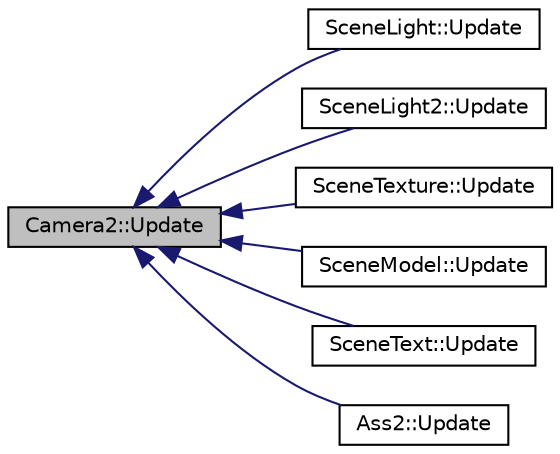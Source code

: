 digraph "Camera2::Update"
{
  bgcolor="transparent";
  edge [fontname="Helvetica",fontsize="10",labelfontname="Helvetica",labelfontsize="10"];
  node [fontname="Helvetica",fontsize="10",shape=record];
  rankdir="LR";
  Node1 [label="Camera2::Update",height=0.2,width=0.4,color="black", fillcolor="grey75", style="filled", fontcolor="black"];
  Node1 -> Node2 [dir="back",color="midnightblue",fontsize="10",style="solid",fontname="Helvetica"];
  Node2 [label="SceneLight::Update",height=0.2,width=0.4,color="black",URL="$classSceneLight.html#a23681b3a667399752645d5763ddc72a7"];
  Node1 -> Node3 [dir="back",color="midnightblue",fontsize="10",style="solid",fontname="Helvetica"];
  Node3 [label="SceneLight2::Update",height=0.2,width=0.4,color="black",URL="$classSceneLight2.html#ae16bbb986e282708b8d867af762f5503"];
  Node1 -> Node4 [dir="back",color="midnightblue",fontsize="10",style="solid",fontname="Helvetica"];
  Node4 [label="SceneTexture::Update",height=0.2,width=0.4,color="black",URL="$classSceneTexture.html#ae7ca4466bb1a3db856c91d714b655253"];
  Node1 -> Node5 [dir="back",color="midnightblue",fontsize="10",style="solid",fontname="Helvetica"];
  Node5 [label="SceneModel::Update",height=0.2,width=0.4,color="black",URL="$classSceneModel.html#a0b5a6526a56abb67d554990441dee4e7"];
  Node1 -> Node6 [dir="back",color="midnightblue",fontsize="10",style="solid",fontname="Helvetica"];
  Node6 [label="SceneText::Update",height=0.2,width=0.4,color="black",URL="$classSceneText.html#adc1a70bbd23ec1b2236bcb76b557bb3e"];
  Node1 -> Node7 [dir="back",color="midnightblue",fontsize="10",style="solid",fontname="Helvetica"];
  Node7 [label="Ass2::Update",height=0.2,width=0.4,color="black",URL="$classAss2.html#ad3cd03e6f66b37a7e1fd9c5c660babe8"];
}
